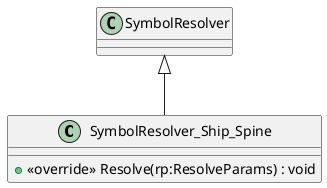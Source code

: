 @startuml
class SymbolResolver_Ship_Spine {
    + <<override>> Resolve(rp:ResolveParams) : void
}
SymbolResolver <|-- SymbolResolver_Ship_Spine
@enduml
